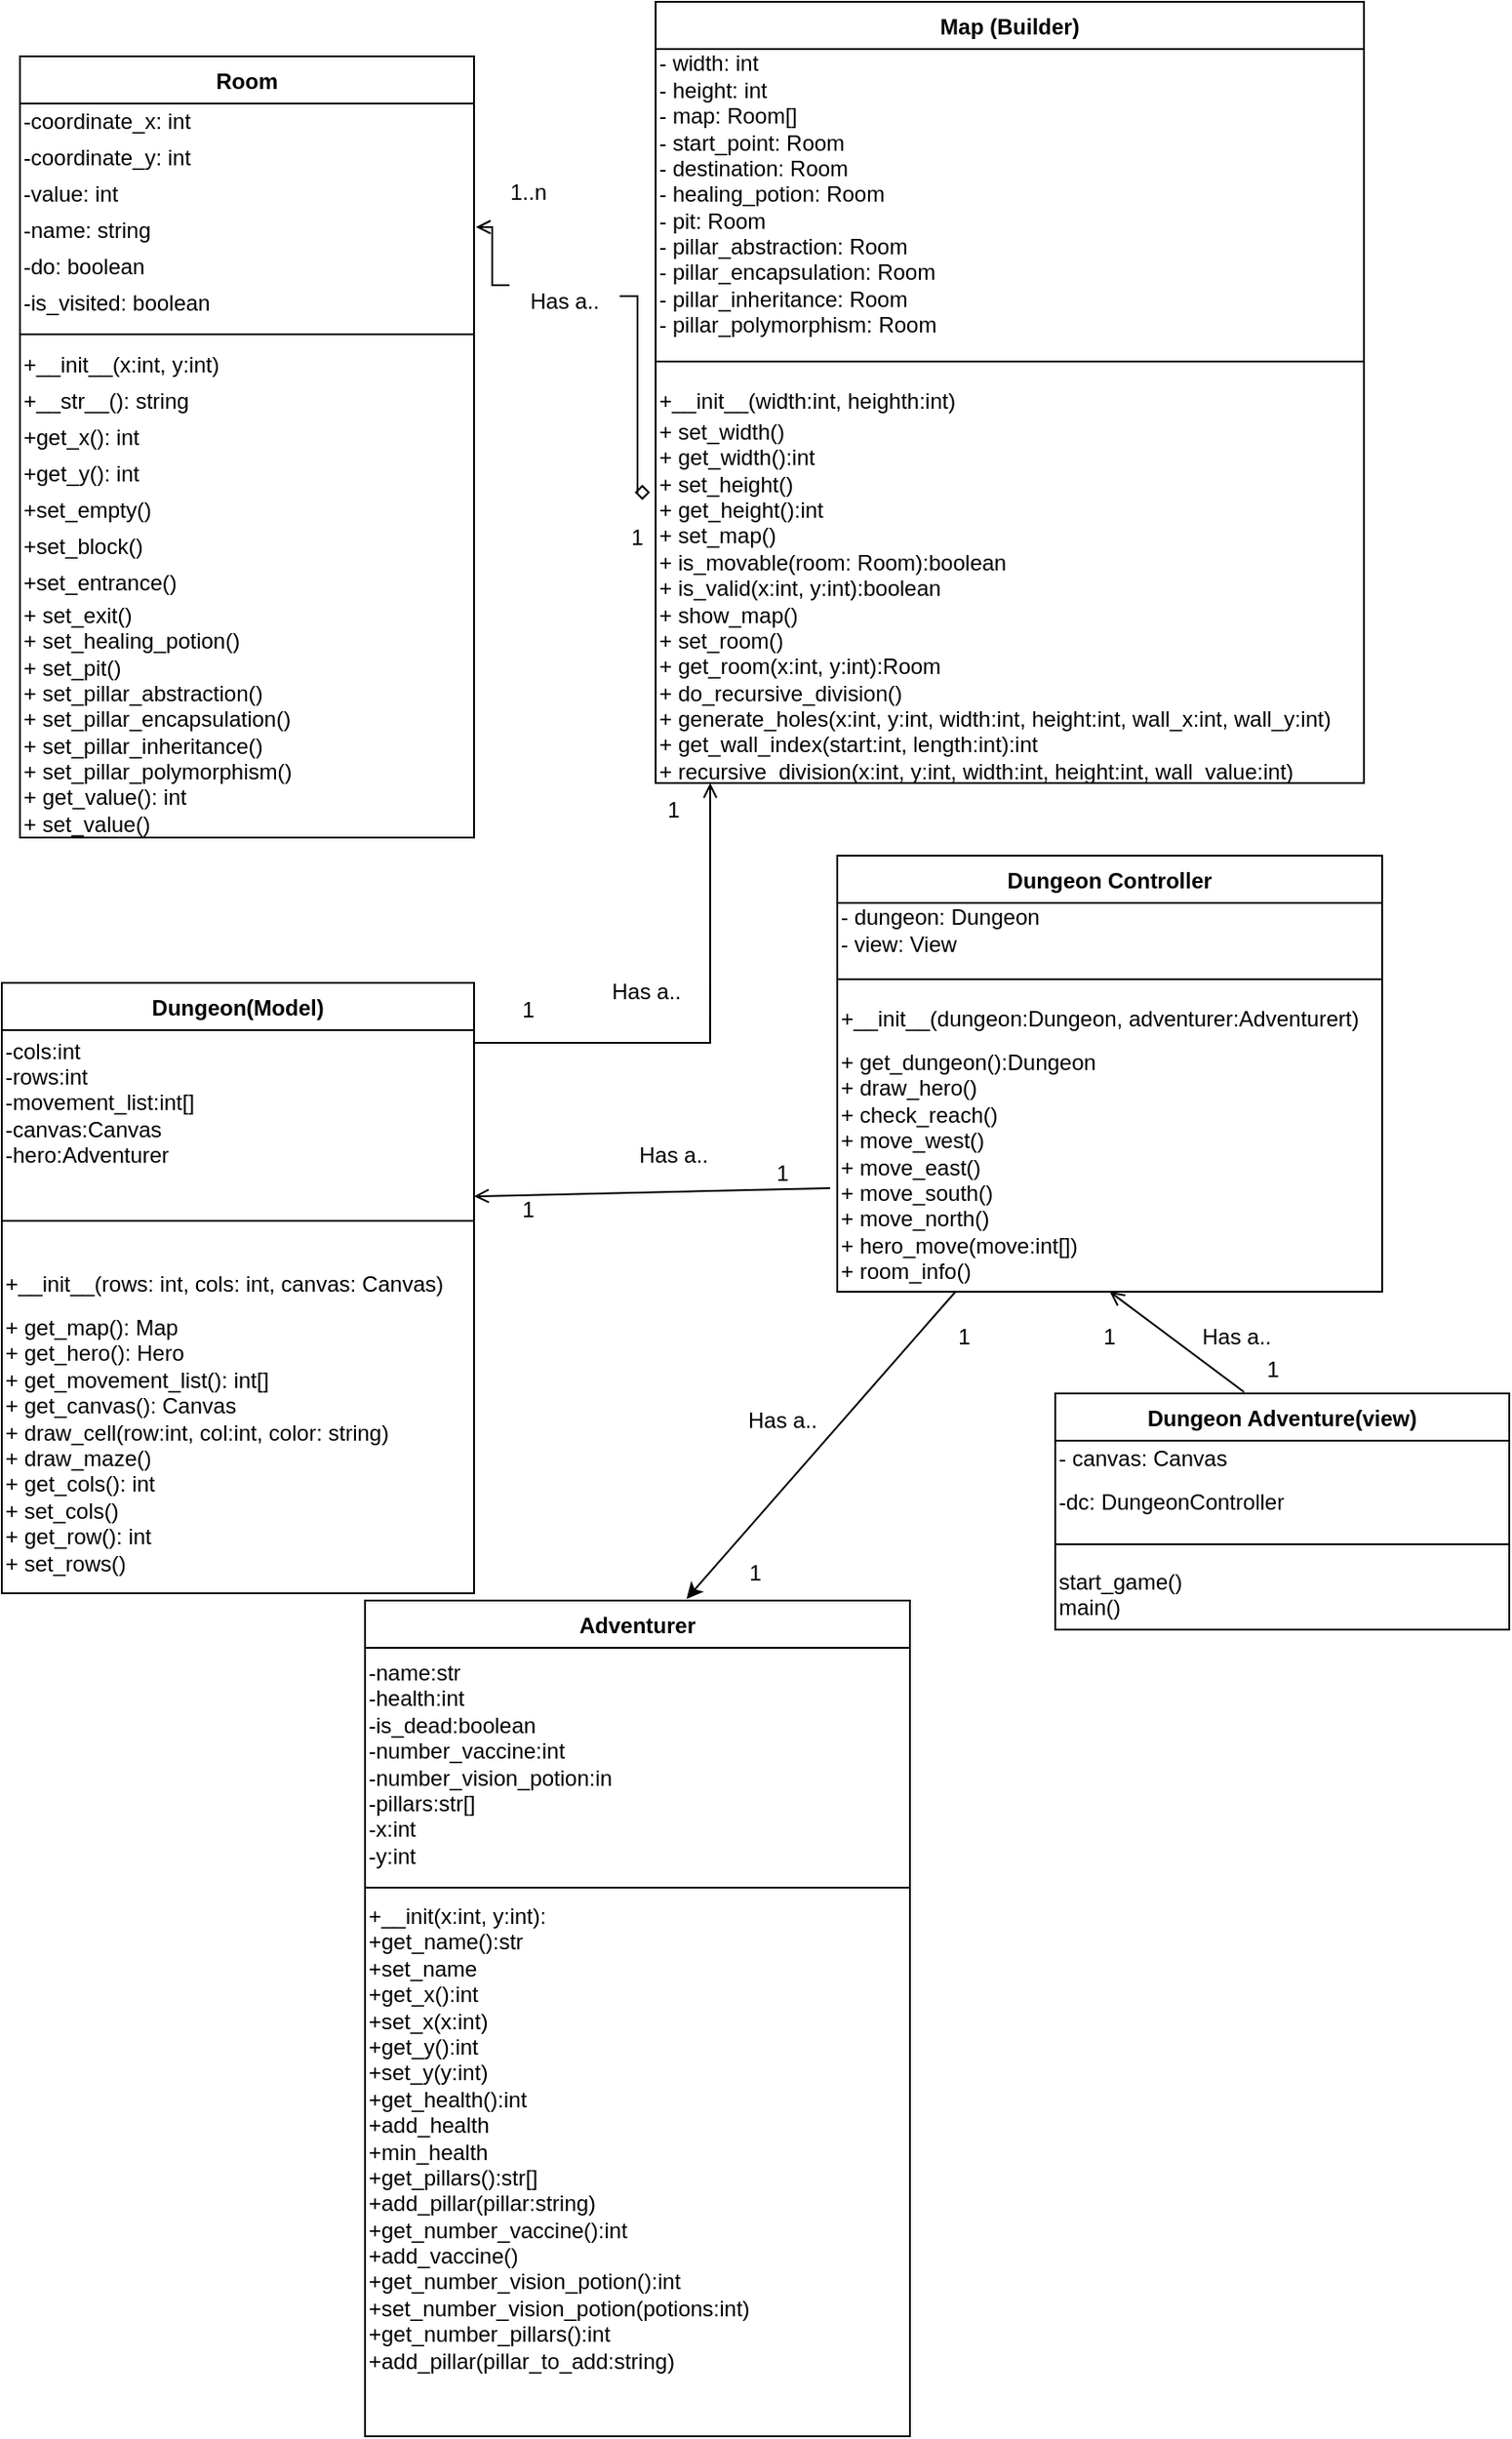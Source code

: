 <mxfile version="15.9.6" type="device"><diagram id="aJbZyJN-FuqO0Uzmp_Wy" name="Page-1"><mxGraphModel dx="2180" dy="1890" grid="1" gridSize="10" guides="1" tooltips="1" connect="1" arrows="1" fold="1" page="1" pageScale="1" pageWidth="850" pageHeight="1100" math="0" shadow="0"><root><mxCell id="0"/><mxCell id="1" parent="0"/><mxCell id="y7DGqiPjETy-vYTzi9vU-1" value="Room" style="swimlane;fontStyle=1;align=center;verticalAlign=top;childLayout=stackLayout;horizontal=1;startSize=26;horizontalStack=0;resizeParent=1;resizeParentMax=0;resizeLast=0;collapsible=1;marginBottom=0;" parent="1" vertex="1"><mxGeometry x="-10" y="20" width="250" height="430" as="geometry"/></mxCell><mxCell id="y7DGqiPjETy-vYTzi9vU-84" value="&lt;div align=&quot;left&quot;&gt;-coordinate_x: int&lt;br&gt;&lt;/div&gt;" style="text;html=1;align=left;verticalAlign=middle;resizable=0;points=[];autosize=1;strokeColor=none;fillColor=none;" parent="y7DGqiPjETy-vYTzi9vU-1" vertex="1"><mxGeometry y="26" width="250" height="20" as="geometry"/></mxCell><mxCell id="_a_lpKgC2MyFLd39Tk4L-1" value="&lt;div align=&quot;left&quot;&gt;-coordinate_y: int&lt;br&gt;&lt;/div&gt;" style="text;html=1;align=left;verticalAlign=middle;resizable=0;points=[];autosize=1;strokeColor=none;fillColor=none;" vertex="1" parent="y7DGqiPjETy-vYTzi9vU-1"><mxGeometry y="46" width="250" height="20" as="geometry"/></mxCell><mxCell id="y7DGqiPjETy-vYTzi9vU-86" value="&lt;div align=&quot;left&quot;&gt;-value: int&lt;br&gt;&lt;/div&gt;" style="text;html=1;align=left;verticalAlign=middle;resizable=0;points=[];autosize=1;strokeColor=none;fillColor=none;" parent="y7DGqiPjETy-vYTzi9vU-1" vertex="1"><mxGeometry y="66" width="250" height="20" as="geometry"/></mxCell><mxCell id="y7DGqiPjETy-vYTzi9vU-97" value="&lt;div align=&quot;left&quot;&gt;-name: string&lt;/div&gt;" style="text;html=1;align=left;verticalAlign=middle;resizable=0;points=[];autosize=1;strokeColor=none;fillColor=none;" parent="y7DGqiPjETy-vYTzi9vU-1" vertex="1"><mxGeometry y="86" width="250" height="20" as="geometry"/></mxCell><mxCell id="y7DGqiPjETy-vYTzi9vU-87" value="&lt;div align=&quot;left&quot;&gt;-do: boolean&lt;/div&gt;" style="text;html=1;align=left;verticalAlign=middle;resizable=0;points=[];autosize=1;strokeColor=none;fillColor=none;" parent="y7DGqiPjETy-vYTzi9vU-1" vertex="1"><mxGeometry y="106" width="250" height="20" as="geometry"/></mxCell><mxCell id="y7DGqiPjETy-vYTzi9vU-88" value="&lt;div align=&quot;left&quot;&gt;-is_visited: boolean&lt;/div&gt;" style="text;html=1;align=left;verticalAlign=middle;resizable=0;points=[];autosize=1;strokeColor=none;fillColor=none;" parent="y7DGqiPjETy-vYTzi9vU-1" vertex="1"><mxGeometry y="126" width="250" height="20" as="geometry"/></mxCell><mxCell id="y7DGqiPjETy-vYTzi9vU-3" value="" style="line;strokeWidth=1;fillColor=none;align=left;verticalAlign=middle;spacingTop=-1;spacingLeft=3;spacingRight=3;rotatable=0;labelPosition=right;points=[];portConstraint=eastwest;" parent="y7DGqiPjETy-vYTzi9vU-1" vertex="1"><mxGeometry y="146" width="250" height="14" as="geometry"/></mxCell><mxCell id="_a_lpKgC2MyFLd39Tk4L-4" value="&lt;div align=&quot;left&quot;&gt;+__init__(x:int, y:int)&lt;br&gt;&lt;/div&gt;" style="text;html=1;align=left;verticalAlign=middle;resizable=0;points=[];autosize=1;strokeColor=none;fillColor=none;" vertex="1" parent="y7DGqiPjETy-vYTzi9vU-1"><mxGeometry y="160" width="250" height="20" as="geometry"/></mxCell><mxCell id="_a_lpKgC2MyFLd39Tk4L-39" value="&lt;div align=&quot;left&quot;&gt;+__str__(): string&lt;br&gt;&lt;/div&gt;" style="text;html=1;align=left;verticalAlign=middle;resizable=0;points=[];autosize=1;strokeColor=none;fillColor=none;" vertex="1" parent="y7DGqiPjETy-vYTzi9vU-1"><mxGeometry y="180" width="250" height="20" as="geometry"/></mxCell><mxCell id="_a_lpKgC2MyFLd39Tk4L-2" value="&lt;div align=&quot;left&quot;&gt;+get_x(): int&lt;br&gt;&lt;/div&gt;" style="text;html=1;align=left;verticalAlign=middle;resizable=0;points=[];autosize=1;strokeColor=none;fillColor=none;" vertex="1" parent="y7DGqiPjETy-vYTzi9vU-1"><mxGeometry y="200" width="250" height="20" as="geometry"/></mxCell><mxCell id="_a_lpKgC2MyFLd39Tk4L-5" value="&lt;div align=&quot;left&quot;&gt;+get_y(): int&lt;br&gt;&lt;/div&gt;" style="text;html=1;align=left;verticalAlign=middle;resizable=0;points=[];autosize=1;strokeColor=none;fillColor=none;" vertex="1" parent="y7DGqiPjETy-vYTzi9vU-1"><mxGeometry y="220" width="250" height="20" as="geometry"/></mxCell><mxCell id="_a_lpKgC2MyFLd39Tk4L-3" value="&lt;div align=&quot;left&quot;&gt;+set_empty()&lt;br&gt;&lt;/div&gt;" style="text;html=1;align=left;verticalAlign=middle;resizable=0;points=[];autosize=1;strokeColor=none;fillColor=none;" vertex="1" parent="y7DGqiPjETy-vYTzi9vU-1"><mxGeometry y="240" width="250" height="20" as="geometry"/></mxCell><mxCell id="_a_lpKgC2MyFLd39Tk4L-6" value="&lt;div align=&quot;left&quot;&gt;+set_block()&lt;br&gt;&lt;/div&gt;" style="text;html=1;align=left;verticalAlign=middle;resizable=0;points=[];autosize=1;strokeColor=none;fillColor=none;" vertex="1" parent="y7DGqiPjETy-vYTzi9vU-1"><mxGeometry y="260" width="250" height="20" as="geometry"/></mxCell><mxCell id="_a_lpKgC2MyFLd39Tk4L-20" value="&lt;div align=&quot;left&quot;&gt;+set_entrance()&lt;br&gt;&lt;/div&gt;" style="text;html=1;align=left;verticalAlign=middle;resizable=0;points=[];autosize=1;strokeColor=none;fillColor=none;" vertex="1" parent="y7DGqiPjETy-vYTzi9vU-1"><mxGeometry y="280" width="250" height="20" as="geometry"/></mxCell><mxCell id="_a_lpKgC2MyFLd39Tk4L-21" value="+ set_exit()&lt;br&gt;+ set_healing_potion()&lt;br&gt;+ set_pit()&lt;br&gt;+ set_pillar_abstraction()&lt;br&gt;+ set_pillar_encapsulation()&lt;br&gt;+ set_pillar_inheritance()&lt;br&gt;+ set_pillar_polymorphism()&lt;br&gt;+ get_value(): int&lt;br&gt;+ set_value()" style="text;html=1;align=left;verticalAlign=middle;resizable=0;points=[];autosize=1;strokeColor=none;fillColor=none;" vertex="1" parent="y7DGqiPjETy-vYTzi9vU-1"><mxGeometry y="300" width="250" height="130" as="geometry"/></mxCell><mxCell id="y7DGqiPjETy-vYTzi9vU-11" value="Map (Builder)" style="swimlane;fontStyle=1;align=center;verticalAlign=top;childLayout=stackLayout;horizontal=1;startSize=26;horizontalStack=0;resizeParent=1;resizeParentMax=0;resizeLast=0;collapsible=1;marginBottom=0;" parent="1" vertex="1"><mxGeometry x="340" y="-10" width="390" height="430" as="geometry"/></mxCell><mxCell id="_a_lpKgC2MyFLd39Tk4L-22" value="&lt;div align=&quot;left&quot;&gt;- width: int&lt;br&gt;- height: int&lt;br&gt;- map: Room[]&lt;br&gt;- start_point: Room&lt;br&gt;- destination: Room&lt;br&gt;- healing_potion: Room&lt;br&gt;- pit: Room&lt;br&gt;- pillar_abstraction: Room&lt;br&gt;- pillar_encapsulation: Room&lt;br&gt;- pillar_inheritance: Room&lt;br&gt;- pillar_polymorphism: Room&lt;br&gt;&lt;/div&gt;" style="text;html=1;align=left;verticalAlign=middle;resizable=0;points=[];autosize=1;strokeColor=none;fillColor=none;" vertex="1" parent="y7DGqiPjETy-vYTzi9vU-11"><mxGeometry y="26" width="390" height="160" as="geometry"/></mxCell><mxCell id="y7DGqiPjETy-vYTzi9vU-13" value="" style="line;strokeWidth=1;fillColor=none;align=left;verticalAlign=middle;spacingTop=-1;spacingLeft=3;spacingRight=3;rotatable=0;labelPosition=right;points=[];portConstraint=eastwest;" parent="y7DGqiPjETy-vYTzi9vU-11" vertex="1"><mxGeometry y="186" width="390" height="24" as="geometry"/></mxCell><mxCell id="_a_lpKgC2MyFLd39Tk4L-41" value="&lt;div align=&quot;left&quot;&gt;+__init__(width:int, heighth:int)&lt;br&gt;&lt;/div&gt;" style="text;html=1;align=left;verticalAlign=middle;resizable=0;points=[];autosize=1;strokeColor=none;fillColor=none;" vertex="1" parent="y7DGqiPjETy-vYTzi9vU-11"><mxGeometry y="210" width="390" height="20" as="geometry"/></mxCell><mxCell id="y7DGqiPjETy-vYTzi9vU-110" value="+ set_width()&lt;br&gt;+ get_width():int&lt;br&gt;+ set_height()&lt;br&gt;+ get_height():int&lt;br&gt;+ set_map()&lt;br&gt;+ is_movable(room: Room):boolean&lt;br&gt;+ is_valid(x:int, y:int):boolean&lt;br&gt;+ show_map()&lt;br&gt;+ set_room()&lt;br&gt;+ get_room(x:int, y:int):Room&lt;br&gt;+ do_recursive_division()&lt;br&gt;+ generate_holes(x:int, y:int, width:int, height:int, wall_x:int, wall_y:int)&lt;br&gt;+ get_wall_index(start:int, length:int):int&lt;br&gt;+ recursive_division(x:int, y:int, width:int, height:int, wall_value:int)" style="text;html=1;align=left;verticalAlign=middle;resizable=0;points=[];autosize=1;strokeColor=none;fillColor=none;" parent="y7DGqiPjETy-vYTzi9vU-11" vertex="1"><mxGeometry y="230" width="390" height="200" as="geometry"/></mxCell><mxCell id="y7DGqiPjETy-vYTzi9vU-24" value="Dungeon Adventure(view)" style="swimlane;fontStyle=1;align=center;verticalAlign=top;childLayout=stackLayout;horizontal=1;startSize=26;horizontalStack=0;resizeParent=1;resizeParentMax=0;resizeLast=0;collapsible=1;marginBottom=0;" parent="1" vertex="1"><mxGeometry x="560" y="756" width="250" height="130" as="geometry"/></mxCell><mxCell id="_a_lpKgC2MyFLd39Tk4L-27" value="&lt;div align=&quot;left&quot;&gt;- canvas: Canvas&lt;/div&gt;" style="text;html=1;align=left;verticalAlign=middle;resizable=0;points=[];autosize=1;strokeColor=none;fillColor=none;" vertex="1" parent="y7DGqiPjETy-vYTzi9vU-24"><mxGeometry y="26" width="250" height="20" as="geometry"/></mxCell><mxCell id="_a_lpKgC2MyFLd39Tk4L-72" value="-dc: DungeonController" style="text;whiteSpace=wrap;html=1;" vertex="1" parent="y7DGqiPjETy-vYTzi9vU-24"><mxGeometry y="46" width="250" height="30" as="geometry"/></mxCell><mxCell id="y7DGqiPjETy-vYTzi9vU-25" value="" style="line;strokeWidth=1;fillColor=none;align=left;verticalAlign=middle;spacingTop=-1;spacingLeft=3;spacingRight=3;rotatable=0;labelPosition=right;points=[];portConstraint=eastwest;" parent="y7DGqiPjETy-vYTzi9vU-24" vertex="1"><mxGeometry y="76" width="250" height="14" as="geometry"/></mxCell><mxCell id="_a_lpKgC2MyFLd39Tk4L-71" value="start_game()&#xA;main()" style="text;whiteSpace=wrap;html=1;" vertex="1" parent="y7DGqiPjETy-vYTzi9vU-24"><mxGeometry y="90" width="250" height="40" as="geometry"/></mxCell><mxCell id="y7DGqiPjETy-vYTzi9vU-31" value="Dungeon(Model)" style="swimlane;fontStyle=1;align=center;verticalAlign=top;childLayout=stackLayout;horizontal=1;startSize=26;horizontalStack=0;resizeParent=1;resizeParentMax=0;resizeLast=0;collapsible=1;marginBottom=0;" parent="1" vertex="1"><mxGeometry x="-20" y="530" width="260" height="336" as="geometry"/></mxCell><mxCell id="_a_lpKgC2MyFLd39Tk4L-24" value="&lt;div align=&quot;left&quot;&gt;-cols:int&lt;br&gt;-rows:int&lt;br&gt;-movement_list:int[]&lt;br&gt;-canvas:Canvas&lt;br&gt;-hero:Adventurer&lt;/div&gt;" style="text;html=1;align=left;verticalAlign=middle;resizable=0;points=[];autosize=1;strokeColor=none;fillColor=none;" vertex="1" parent="y7DGqiPjETy-vYTzi9vU-31"><mxGeometry y="26" width="260" height="80" as="geometry"/></mxCell><mxCell id="y7DGqiPjETy-vYTzi9vU-32" value="" style="line;strokeWidth=1;fillColor=none;align=left;verticalAlign=middle;spacingTop=-1;spacingLeft=3;spacingRight=3;rotatable=0;labelPosition=right;points=[];portConstraint=eastwest;" parent="y7DGqiPjETy-vYTzi9vU-31" vertex="1"><mxGeometry y="106" width="260" height="50" as="geometry"/></mxCell><mxCell id="_a_lpKgC2MyFLd39Tk4L-43" value="&lt;div align=&quot;left&quot;&gt;+__init__(rows: int, cols: int, canvas: Canvas)&lt;br&gt;&lt;/div&gt;" style="text;html=1;align=left;verticalAlign=middle;resizable=0;points=[];autosize=1;strokeColor=none;fillColor=none;" vertex="1" parent="y7DGqiPjETy-vYTzi9vU-31"><mxGeometry y="156" width="260" height="20" as="geometry"/></mxCell><mxCell id="_a_lpKgC2MyFLd39Tk4L-26" value="+ get_map(): Map&lt;br&gt;+ get_hero(): Hero&lt;br&gt;+ get_movement_list(): int[]&lt;br&gt;+ get_canvas(): Canvas&lt;br&gt;+ draw_cell(row:int, col:int, color: string)&lt;br&gt;+ draw_maze()&lt;br&gt;+ get_cols(): int&lt;br&gt;+ set_cols()&lt;br&gt;+ get_row(): int&lt;br&gt;+ set_rows()" style="text;whiteSpace=wrap;html=1;" vertex="1" parent="y7DGqiPjETy-vYTzi9vU-31"><mxGeometry y="176" width="260" height="160" as="geometry"/></mxCell><mxCell id="y7DGqiPjETy-vYTzi9vU-89" value="" style="endArrow=open;html=1;rounded=0;exitX=0.416;exitY=-0.006;exitDx=0;exitDy=0;exitPerimeter=0;entryX=0.5;entryY=1;entryDx=0;entryDy=0;endFill=0;" parent="1" source="y7DGqiPjETy-vYTzi9vU-24" target="_a_lpKgC2MyFLd39Tk4L-35" edge="1"><mxGeometry width="50" height="50" relative="1" as="geometry"><mxPoint x="400" y="690" as="sourcePoint"/><mxPoint x="460" y="650" as="targetPoint"/></mxGeometry></mxCell><mxCell id="_a_lpKgC2MyFLd39Tk4L-30" value="Dungeon Controller" style="swimlane;fontStyle=1;align=center;verticalAlign=top;childLayout=stackLayout;horizontal=1;startSize=26;horizontalStack=0;resizeParent=1;resizeParentMax=0;resizeLast=0;collapsible=1;marginBottom=0;" vertex="1" parent="1"><mxGeometry x="440" y="460" width="300" height="240" as="geometry"/></mxCell><mxCell id="_a_lpKgC2MyFLd39Tk4L-31" value="- dungeon: Dungeon&lt;br&gt;- view: View" style="text;html=1;align=left;verticalAlign=middle;resizable=0;points=[];autosize=1;strokeColor=none;fillColor=none;" vertex="1" parent="_a_lpKgC2MyFLd39Tk4L-30"><mxGeometry y="26" width="300" height="30" as="geometry"/></mxCell><mxCell id="_a_lpKgC2MyFLd39Tk4L-32" value="" style="line;strokeWidth=1;fillColor=none;align=left;verticalAlign=middle;spacingTop=-1;spacingLeft=3;spacingRight=3;rotatable=0;labelPosition=right;points=[];portConstraint=eastwest;" vertex="1" parent="_a_lpKgC2MyFLd39Tk4L-30"><mxGeometry y="56" width="300" height="24" as="geometry"/></mxCell><mxCell id="_a_lpKgC2MyFLd39Tk4L-42" value="&lt;div align=&quot;left&quot;&gt;+__init__(dungeon:Dungeon, adventurer:Adventurert)&lt;br&gt;&lt;/div&gt;" style="text;html=1;align=left;verticalAlign=middle;resizable=0;points=[];autosize=1;strokeColor=none;fillColor=none;" vertex="1" parent="_a_lpKgC2MyFLd39Tk4L-30"><mxGeometry y="80" width="300" height="20" as="geometry"/></mxCell><mxCell id="_a_lpKgC2MyFLd39Tk4L-35" value="+ get_dungeon():Dungeon&lt;br&gt;+ draw_hero()&lt;br&gt;+ check_reach()&lt;br&gt;+ move_west()&lt;br&gt;+ move_east()&lt;br&gt;+ move_south()&lt;br&gt;+ move_north()&lt;br&gt;+ hero_move(move:int[])&lt;br&gt;+ room_info()" style="text;whiteSpace=wrap;html=1;" vertex="1" parent="_a_lpKgC2MyFLd39Tk4L-30"><mxGeometry y="100" width="300" height="140" as="geometry"/></mxCell><mxCell id="_a_lpKgC2MyFLd39Tk4L-46" value="" style="endArrow=open;html=1;rounded=0;exitX=-0.013;exitY=0.593;exitDx=0;exitDy=0;exitPerimeter=0;entryX=0;entryY=0.25;entryDx=0;entryDy=0;endFill=0;" edge="1" parent="1" source="_a_lpKgC2MyFLd39Tk4L-35" target="_a_lpKgC2MyFLd39Tk4L-62"><mxGeometry width="50" height="50" relative="1" as="geometry"><mxPoint x="380" y="850" as="sourcePoint"/><mxPoint x="430" y="800" as="targetPoint"/></mxGeometry></mxCell><mxCell id="_a_lpKgC2MyFLd39Tk4L-48" value="" style="endArrow=open;html=1;rounded=0;entryX=0.077;entryY=1;entryDx=0;entryDy=0;entryPerimeter=0;edgeStyle=orthogonalEdgeStyle;exitX=1;exitY=0.088;exitDx=0;exitDy=0;exitPerimeter=0;endFill=0;" edge="1" parent="1" source="_a_lpKgC2MyFLd39Tk4L-24" target="y7DGqiPjETy-vYTzi9vU-110"><mxGeometry width="50" height="50" relative="1" as="geometry"><mxPoint x="250" y="560" as="sourcePoint"/><mxPoint x="300" y="420" as="targetPoint"/></mxGeometry></mxCell><mxCell id="y7DGqiPjETy-vYTzi9vU-22" value="Adventurer" style="swimlane;fontStyle=1;align=center;verticalAlign=top;childLayout=stackLayout;horizontal=1;startSize=26;horizontalStack=0;resizeParent=1;resizeParentMax=0;resizeLast=0;collapsible=1;marginBottom=0;" parent="1" vertex="1"><mxGeometry x="180" y="870" width="300" height="460" as="geometry"/></mxCell><mxCell id="_a_lpKgC2MyFLd39Tk4L-37" value="-name:str&#xA;-health:int&#xA;-is_dead:boolean&#xA;-number_vaccine:int&#xA;-number_vision_potion:in&#xA;-pillars:str[]&#xA;-x:int&#xA;-y:int" style="text;whiteSpace=wrap;html=1;" vertex="1" parent="y7DGqiPjETy-vYTzi9vU-22"><mxGeometry y="26" width="300" height="130" as="geometry"/></mxCell><mxCell id="y7DGqiPjETy-vYTzi9vU-23" value="" style="line;strokeWidth=1;fillColor=none;align=left;verticalAlign=middle;spacingTop=-1;spacingLeft=3;spacingRight=3;rotatable=0;labelPosition=right;points=[];portConstraint=eastwest;" parent="y7DGqiPjETy-vYTzi9vU-22" vertex="1"><mxGeometry y="156" width="300" height="4" as="geometry"/></mxCell><mxCell id="_a_lpKgC2MyFLd39Tk4L-38" value="+__init(x:int, y:int):&lt;br&gt;+get_name():str&lt;br&gt;+set_name&lt;br&gt;+get_x():int&lt;br&gt;+set_x(x:int)&lt;br&gt;+get_y():int&lt;br&gt;+set_y(y:int)&lt;br&gt;+get_health():int&lt;br&gt;+add_health&lt;br&gt;+min_health&lt;br&gt;+get_pillars():str[]&lt;br&gt;+add_pillar(pillar:string)&lt;br&gt;+get_number_vaccine():int&lt;br&gt;+add_vaccine()&lt;br&gt;+get_number_vision_potion():int&lt;br&gt;+set_number_vision_potion(potions:int)&lt;br&gt;+get_number_pillars():int&lt;br&gt;+add_pillar(pillar_to_add:string)" style="text;whiteSpace=wrap;html=1;" vertex="1" parent="y7DGqiPjETy-vYTzi9vU-22"><mxGeometry y="160" width="300" height="300" as="geometry"/></mxCell><mxCell id="_a_lpKgC2MyFLd39Tk4L-50" value="" style="endArrow=open;html=1;rounded=0;exitX=-0.008;exitY=0.2;exitDx=0;exitDy=0;exitPerimeter=0;endFill=0;edgeStyle=orthogonalEdgeStyle;entryX=1.004;entryY=0.4;entryDx=0;entryDy=0;entryPerimeter=0;startArrow=none;startFill=0;" edge="1" parent="1" source="_a_lpKgC2MyFLd39Tk4L-54" target="y7DGqiPjETy-vYTzi9vU-97"><mxGeometry width="50" height="50" relative="1" as="geometry"><mxPoint x="220" y="220" as="sourcePoint"/><mxPoint x="250" y="150" as="targetPoint"/></mxGeometry></mxCell><mxCell id="_a_lpKgC2MyFLd39Tk4L-51" value="" style="endArrow=classic;html=1;rounded=0;entryX=0.59;entryY=-0.002;entryDx=0;entryDy=0;entryPerimeter=0;exitX=0.217;exitY=1;exitDx=0;exitDy=0;exitPerimeter=0;" edge="1" parent="1" source="_a_lpKgC2MyFLd39Tk4L-35" target="y7DGqiPjETy-vYTzi9vU-22"><mxGeometry width="50" height="50" relative="1" as="geometry"><mxPoint x="220" y="670" as="sourcePoint"/><mxPoint x="270" y="620" as="targetPoint"/></mxGeometry></mxCell><mxCell id="_a_lpKgC2MyFLd39Tk4L-53" value="1..n" style="text;html=1;strokeColor=none;fillColor=none;align=center;verticalAlign=middle;whiteSpace=wrap;rounded=0;" vertex="1" parent="1"><mxGeometry x="240" y="80" width="60" height="30" as="geometry"/></mxCell><mxCell id="_a_lpKgC2MyFLd39Tk4L-54" value="Has a.." style="text;html=1;strokeColor=none;fillColor=none;align=center;verticalAlign=middle;whiteSpace=wrap;rounded=0;" vertex="1" parent="1"><mxGeometry x="260" y="140" width="60" height="30" as="geometry"/></mxCell><mxCell id="_a_lpKgC2MyFLd39Tk4L-55" value="" style="endArrow=none;html=1;rounded=0;exitX=-0.008;exitY=0.2;exitDx=0;exitDy=0;exitPerimeter=0;endFill=0;edgeStyle=orthogonalEdgeStyle;entryX=1.004;entryY=0.4;entryDx=0;entryDy=0;entryPerimeter=0;startArrow=diamond;startFill=0;" edge="1" parent="1" source="y7DGqiPjETy-vYTzi9vU-110" target="_a_lpKgC2MyFLd39Tk4L-54"><mxGeometry width="50" height="50" relative="1" as="geometry"><mxPoint x="336.88" y="260" as="sourcePoint"/><mxPoint x="241" y="114" as="targetPoint"/></mxGeometry></mxCell><mxCell id="_a_lpKgC2MyFLd39Tk4L-56" value="1" style="text;html=1;strokeColor=none;fillColor=none;align=center;verticalAlign=middle;whiteSpace=wrap;rounded=0;" vertex="1" parent="1"><mxGeometry x="300" y="270" width="60" height="30" as="geometry"/></mxCell><mxCell id="_a_lpKgC2MyFLd39Tk4L-57" value="Has a.." style="text;html=1;strokeColor=none;fillColor=none;align=center;verticalAlign=middle;whiteSpace=wrap;rounded=0;" vertex="1" parent="1"><mxGeometry x="305" y="520" width="60" height="30" as="geometry"/></mxCell><mxCell id="_a_lpKgC2MyFLd39Tk4L-58" value="1" style="text;html=1;strokeColor=none;fillColor=none;align=center;verticalAlign=middle;whiteSpace=wrap;rounded=0;" vertex="1" parent="1"><mxGeometry x="320" y="420" width="60" height="30" as="geometry"/></mxCell><mxCell id="_a_lpKgC2MyFLd39Tk4L-60" value="1" style="text;html=1;strokeColor=none;fillColor=none;align=center;verticalAlign=middle;whiteSpace=wrap;rounded=0;" vertex="1" parent="1"><mxGeometry x="240" y="530" width="60" height="30" as="geometry"/></mxCell><mxCell id="_a_lpKgC2MyFLd39Tk4L-61" value="1" style="text;html=1;strokeColor=none;fillColor=none;align=center;verticalAlign=middle;whiteSpace=wrap;rounded=0;" vertex="1" parent="1"><mxGeometry x="380" y="620" width="60" height="30" as="geometry"/></mxCell><mxCell id="_a_lpKgC2MyFLd39Tk4L-62" value="1" style="text;html=1;strokeColor=none;fillColor=none;align=center;verticalAlign=middle;whiteSpace=wrap;rounded=0;" vertex="1" parent="1"><mxGeometry x="240" y="640" width="60" height="30" as="geometry"/></mxCell><mxCell id="_a_lpKgC2MyFLd39Tk4L-64" value="1" style="text;html=1;strokeColor=none;fillColor=none;align=center;verticalAlign=middle;whiteSpace=wrap;rounded=0;" vertex="1" parent="1"><mxGeometry x="480" y="710" width="60" height="30" as="geometry"/></mxCell><mxCell id="_a_lpKgC2MyFLd39Tk4L-65" value="1" style="text;html=1;strokeColor=none;fillColor=none;align=center;verticalAlign=middle;whiteSpace=wrap;rounded=0;" vertex="1" parent="1"><mxGeometry x="365" y="840" width="60" height="30" as="geometry"/></mxCell><mxCell id="_a_lpKgC2MyFLd39Tk4L-68" value="Has a.." style="text;html=1;strokeColor=none;fillColor=none;align=center;verticalAlign=middle;whiteSpace=wrap;rounded=0;" vertex="1" parent="1"><mxGeometry x="320" y="610" width="60" height="30" as="geometry"/></mxCell><mxCell id="_a_lpKgC2MyFLd39Tk4L-69" value="Has a.." style="text;html=1;strokeColor=none;fillColor=none;align=center;verticalAlign=middle;whiteSpace=wrap;rounded=0;" vertex="1" parent="1"><mxGeometry x="380" y="756" width="60" height="30" as="geometry"/></mxCell><mxCell id="_a_lpKgC2MyFLd39Tk4L-70" value="Has a.." style="text;html=1;strokeColor=none;fillColor=none;align=center;verticalAlign=middle;whiteSpace=wrap;rounded=0;" vertex="1" parent="1"><mxGeometry x="630" y="710" width="60" height="30" as="geometry"/></mxCell><mxCell id="_a_lpKgC2MyFLd39Tk4L-73" value="1" style="text;html=1;strokeColor=none;fillColor=none;align=center;verticalAlign=middle;whiteSpace=wrap;rounded=0;" vertex="1" parent="1"><mxGeometry x="560" y="710" width="60" height="30" as="geometry"/></mxCell><mxCell id="_a_lpKgC2MyFLd39Tk4L-74" value="1" style="text;html=1;strokeColor=none;fillColor=none;align=center;verticalAlign=middle;whiteSpace=wrap;rounded=0;" vertex="1" parent="1"><mxGeometry x="650" y="730" width="60" height="26" as="geometry"/></mxCell></root></mxGraphModel></diagram></mxfile>